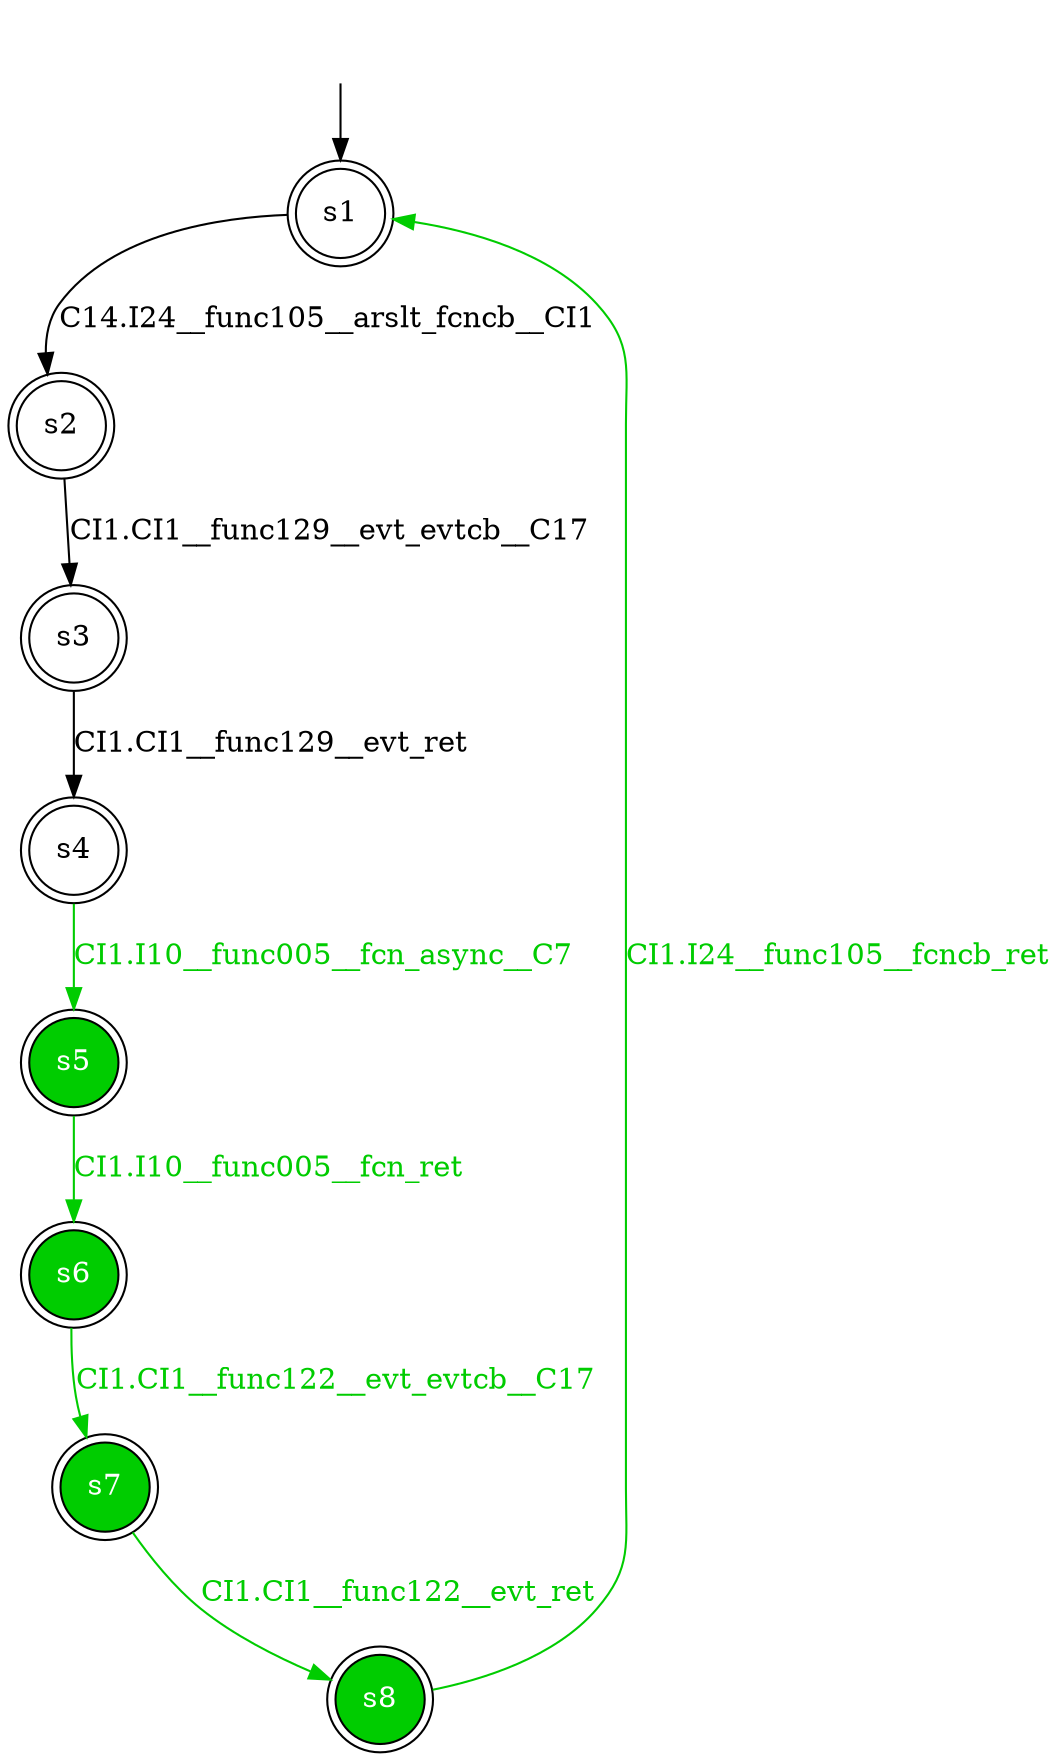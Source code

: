 digraph diffautomaton {
	1 [label=<s1> shape="doublecircle"];
	2 [label=<s2> shape="doublecircle"];
	3 [label=<s3> shape="doublecircle"];
	4 [label=<s4> shape="doublecircle"];
	5 [label=<s5> shape="doublecircle" fillcolor="#00cc00" fontcolor="#ffffff" style="filled"];
	6 [label=<s6> shape="doublecircle" fillcolor="#00cc00" fontcolor="#ffffff" style="filled"];
	7 [label=<s7> shape="doublecircle" fillcolor="#00cc00" fontcolor="#ffffff" style="filled"];
	8 [label=<s8> shape="doublecircle" fillcolor="#00cc00" fontcolor="#ffffff" style="filled"];
	__init1 [label=<> shape="none"];
	__init1 -> 1;
	1 -> 2 [label=<<font color="#000000">C14.I24__func105__arslt_fcncb__CI1</font>> id="1-0-2"];
	2 -> 3 [label=<<font color="#000000">CI1.CI1__func129__evt_evtcb__C17</font>> id="2-0-3"];
	3 -> 4 [label=<<font color="#000000">CI1.CI1__func129__evt_ret</font>> id="3-0-4"];
	4 -> 5 [label=<<font color="#00cc00">CI1.I10__func005__fcn_async__C7</font>> color="#00cc00" id="4-0-5"];
	5 -> 6 [label=<<font color="#00cc00">CI1.I10__func005__fcn_ret</font>> color="#00cc00" id="5-0-6"];
	6 -> 7 [label=<<font color="#00cc00">CI1.CI1__func122__evt_evtcb__C17</font>> color="#00cc00" id="6-0-7"];
	7 -> 8 [label=<<font color="#00cc00">CI1.CI1__func122__evt_ret</font>> color="#00cc00" id="7-0-8"];
	8 -> 1 [label=<<font color="#00cc00">CI1.I24__func105__fcncb_ret</font>> color="#00cc00" id="8-0-1"];
}
